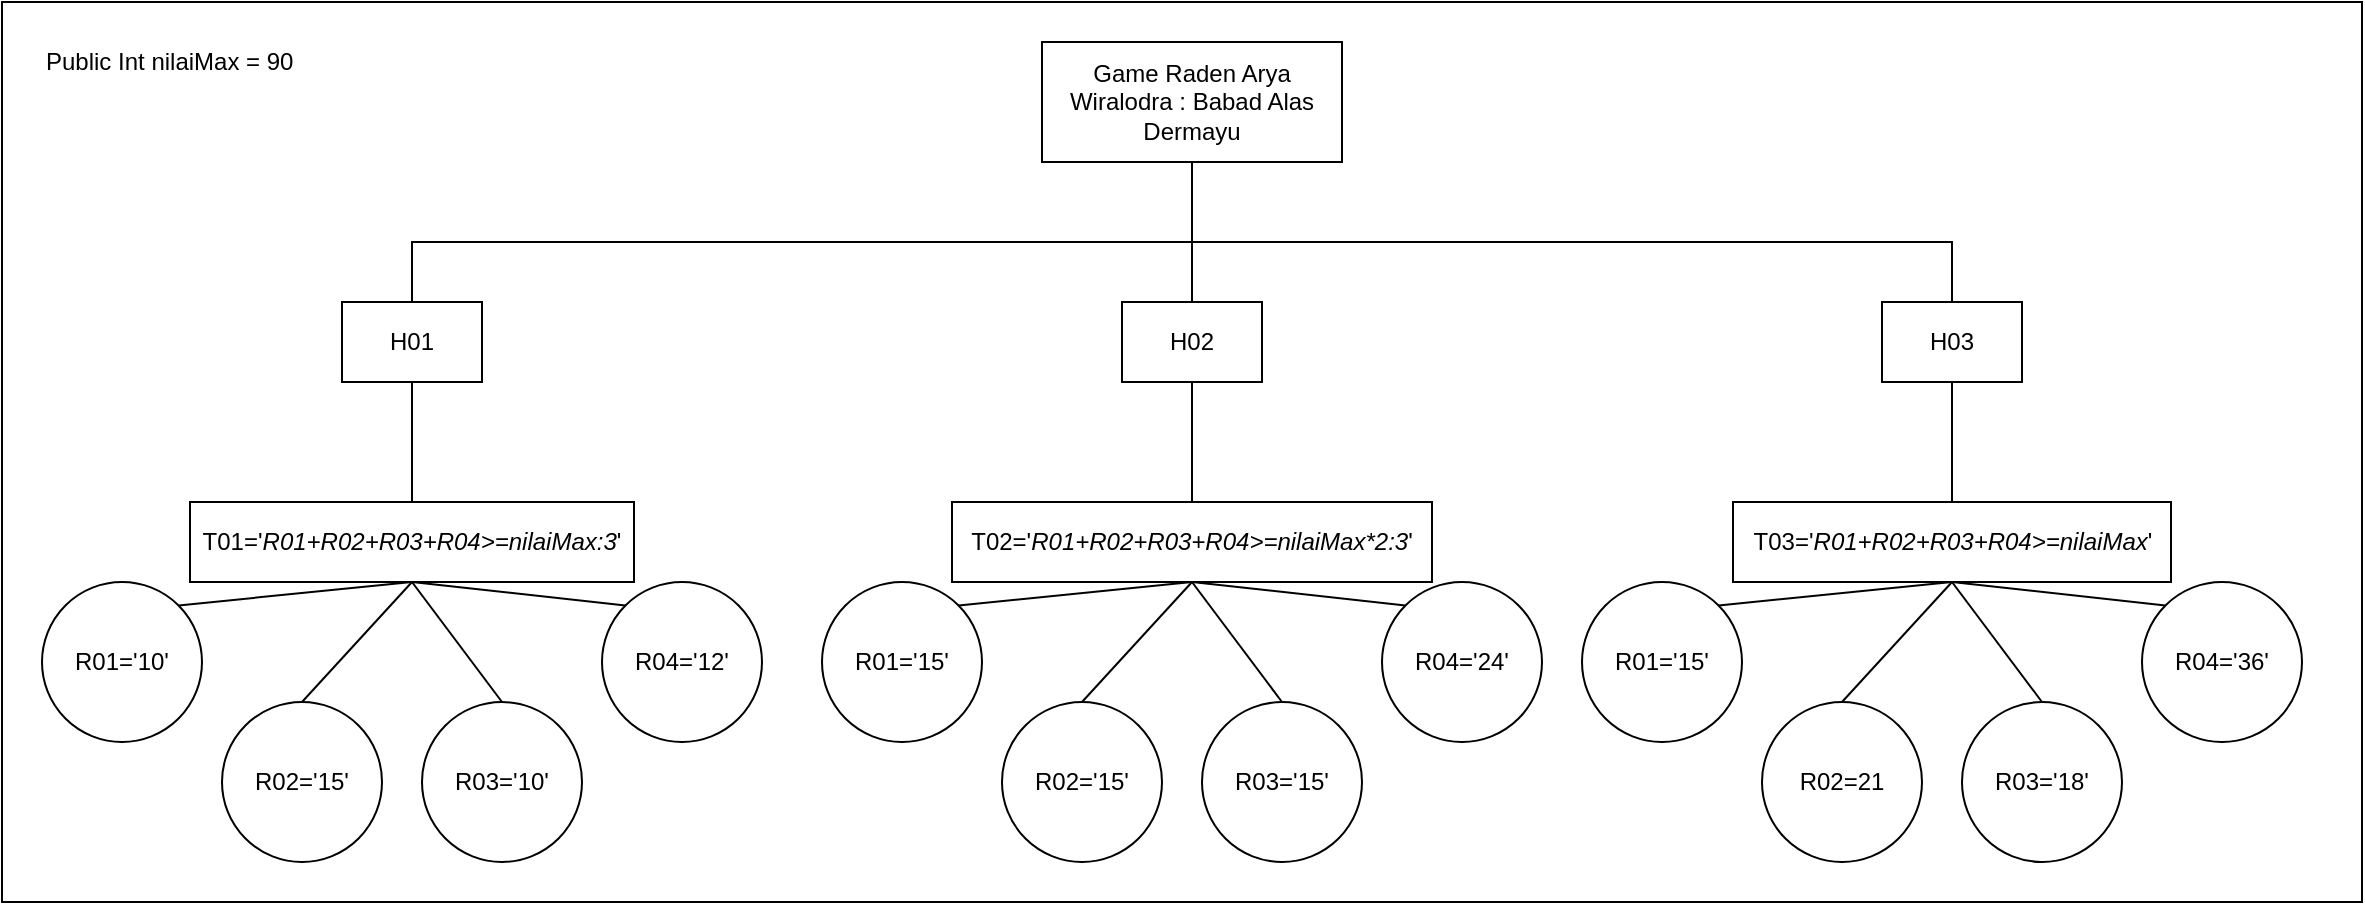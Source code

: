 <mxfile version="13.6.4" type="github">
  <diagram id="F6alMVENvAiCOfsNCA-D" name="Page-1">
    <mxGraphModel dx="2131" dy="604" grid="1" gridSize="10" guides="1" tooltips="1" connect="1" arrows="1" fold="1" page="1" pageScale="1" pageWidth="900" pageHeight="800" math="0" shadow="0">
      <root>
        <mxCell id="0" />
        <mxCell id="1" parent="0" />
        <mxCell id="dxGXI-1ypvfeSL7Pn-D6-101" value="" style="rounded=0;whiteSpace=wrap;html=1;" parent="1" vertex="1">
          <mxGeometry x="-440" y="70" width="1180" height="450" as="geometry" />
        </mxCell>
        <mxCell id="dxGXI-1ypvfeSL7Pn-D6-5" style="edgeStyle=orthogonalEdgeStyle;rounded=0;orthogonalLoop=1;jettySize=auto;html=1;entryX=0.5;entryY=0;entryDx=0;entryDy=0;endArrow=none;endFill=0;" parent="1" source="dxGXI-1ypvfeSL7Pn-D6-1" target="dxGXI-1ypvfeSL7Pn-D6-3" edge="1">
          <mxGeometry relative="1" as="geometry" />
        </mxCell>
        <mxCell id="dxGXI-1ypvfeSL7Pn-D6-6" style="edgeStyle=orthogonalEdgeStyle;rounded=0;orthogonalLoop=1;jettySize=auto;html=1;entryX=0.5;entryY=0;entryDx=0;entryDy=0;endArrow=none;endFill=0;" parent="1" source="dxGXI-1ypvfeSL7Pn-D6-1" target="dxGXI-1ypvfeSL7Pn-D6-2" edge="1">
          <mxGeometry relative="1" as="geometry">
            <Array as="points">
              <mxPoint x="155" y="190" />
              <mxPoint x="-235" y="190" />
            </Array>
          </mxGeometry>
        </mxCell>
        <mxCell id="dxGXI-1ypvfeSL7Pn-D6-7" style="edgeStyle=orthogonalEdgeStyle;rounded=0;orthogonalLoop=1;jettySize=auto;html=1;entryX=0.5;entryY=0;entryDx=0;entryDy=0;endArrow=none;endFill=0;" parent="1" source="dxGXI-1ypvfeSL7Pn-D6-1" target="dxGXI-1ypvfeSL7Pn-D6-4" edge="1">
          <mxGeometry relative="1" as="geometry">
            <Array as="points">
              <mxPoint x="155" y="190" />
              <mxPoint x="535" y="190" />
            </Array>
          </mxGeometry>
        </mxCell>
        <mxCell id="dxGXI-1ypvfeSL7Pn-D6-1" value="&lt;span lang=&quot;EN-US&quot;&gt;Game&lt;/span&gt;&lt;i&gt;&lt;span lang=&quot;EN-US&quot;&gt; &lt;/span&gt;&lt;/i&gt;&lt;span lang=&quot;EN-US&quot;&gt;Raden Arya Wiralodra : Babad Alas Dermayu&lt;/span&gt;" style="rounded=0;whiteSpace=wrap;html=1;" parent="1" vertex="1">
          <mxGeometry x="80" y="90" width="150" height="60" as="geometry" />
        </mxCell>
        <mxCell id="dxGXI-1ypvfeSL7Pn-D6-98" style="edgeStyle=orthogonalEdgeStyle;rounded=0;orthogonalLoop=1;jettySize=auto;html=1;entryX=0.5;entryY=0;entryDx=0;entryDy=0;endArrow=none;endFill=0;" parent="1" source="dxGXI-1ypvfeSL7Pn-D6-2" target="dxGXI-1ypvfeSL7Pn-D6-71" edge="1">
          <mxGeometry relative="1" as="geometry" />
        </mxCell>
        <mxCell id="dxGXI-1ypvfeSL7Pn-D6-2" value="H01" style="rounded=0;whiteSpace=wrap;html=1;" parent="1" vertex="1">
          <mxGeometry x="-270" y="220" width="70" height="40" as="geometry" />
        </mxCell>
        <mxCell id="dxGXI-1ypvfeSL7Pn-D6-99" style="edgeStyle=orthogonalEdgeStyle;rounded=0;orthogonalLoop=1;jettySize=auto;html=1;entryX=0.5;entryY=0;entryDx=0;entryDy=0;endArrow=none;endFill=0;" parent="1" source="dxGXI-1ypvfeSL7Pn-D6-3" target="dxGXI-1ypvfeSL7Pn-D6-80" edge="1">
          <mxGeometry relative="1" as="geometry" />
        </mxCell>
        <mxCell id="dxGXI-1ypvfeSL7Pn-D6-3" value="H02" style="rounded=0;whiteSpace=wrap;html=1;" parent="1" vertex="1">
          <mxGeometry x="120" y="220" width="70" height="40" as="geometry" />
        </mxCell>
        <mxCell id="dxGXI-1ypvfeSL7Pn-D6-100" style="edgeStyle=orthogonalEdgeStyle;rounded=0;orthogonalLoop=1;jettySize=auto;html=1;entryX=0.5;entryY=0;entryDx=0;entryDy=0;endArrow=none;endFill=0;" parent="1" source="dxGXI-1ypvfeSL7Pn-D6-4" target="dxGXI-1ypvfeSL7Pn-D6-89" edge="1">
          <mxGeometry relative="1" as="geometry" />
        </mxCell>
        <mxCell id="dxGXI-1ypvfeSL7Pn-D6-4" value="H03" style="rounded=0;whiteSpace=wrap;html=1;" parent="1" vertex="1">
          <mxGeometry x="500" y="220" width="70" height="40" as="geometry" />
        </mxCell>
        <mxCell id="dxGXI-1ypvfeSL7Pn-D6-71" value="T01=&#39;&lt;i&gt;&lt;span lang=&quot;EN-US&quot;&gt;R01+R02+R03+R04&amp;gt;=nilaiMax:3&lt;/span&gt;&lt;/i&gt;&#39;" style="rounded=0;whiteSpace=wrap;html=1;" parent="1" vertex="1">
          <mxGeometry x="-346" y="320" width="222" height="40" as="geometry" />
        </mxCell>
        <mxCell id="dxGXI-1ypvfeSL7Pn-D6-72" value="R02=&#39;15&#39;" style="ellipse;whiteSpace=wrap;html=1;aspect=fixed;" parent="1" vertex="1">
          <mxGeometry x="-330" y="420" width="80" height="80" as="geometry" />
        </mxCell>
        <mxCell id="dxGXI-1ypvfeSL7Pn-D6-73" value="&lt;div&gt;R03=&#39;10&#39;&lt;/div&gt;" style="ellipse;whiteSpace=wrap;html=1;aspect=fixed;" parent="1" vertex="1">
          <mxGeometry x="-230" y="420" width="80" height="80" as="geometry" />
        </mxCell>
        <mxCell id="dxGXI-1ypvfeSL7Pn-D6-74" value="R04=&#39;12&#39;" style="ellipse;whiteSpace=wrap;html=1;aspect=fixed;" parent="1" vertex="1">
          <mxGeometry x="-140" y="360" width="80" height="80" as="geometry" />
        </mxCell>
        <mxCell id="dxGXI-1ypvfeSL7Pn-D6-75" value="&lt;div&gt;R01=&#39;10&#39;&lt;/div&gt;" style="ellipse;whiteSpace=wrap;html=1;aspect=fixed;" parent="1" vertex="1">
          <mxGeometry x="-420" y="360" width="80" height="80" as="geometry" />
        </mxCell>
        <mxCell id="dxGXI-1ypvfeSL7Pn-D6-76" value="" style="endArrow=none;html=1;exitX=0.5;exitY=1;exitDx=0;exitDy=0;entryX=1;entryY=0;entryDx=0;entryDy=0;" parent="1" source="dxGXI-1ypvfeSL7Pn-D6-71" target="dxGXI-1ypvfeSL7Pn-D6-75" edge="1">
          <mxGeometry width="50" height="50" relative="1" as="geometry">
            <mxPoint x="80" y="430" as="sourcePoint" />
            <mxPoint x="130" y="380" as="targetPoint" />
          </mxGeometry>
        </mxCell>
        <mxCell id="dxGXI-1ypvfeSL7Pn-D6-77" value="" style="endArrow=none;html=1;exitX=0.5;exitY=1;exitDx=0;exitDy=0;entryX=0.5;entryY=0;entryDx=0;entryDy=0;" parent="1" target="dxGXI-1ypvfeSL7Pn-D6-72" edge="1">
          <mxGeometry width="50" height="50" relative="1" as="geometry">
            <mxPoint x="-235.0" y="360" as="sourcePoint" />
            <mxPoint x="-351.716" y="371.716" as="targetPoint" />
          </mxGeometry>
        </mxCell>
        <mxCell id="dxGXI-1ypvfeSL7Pn-D6-78" value="" style="endArrow=none;html=1;exitX=0.5;exitY=1;exitDx=0;exitDy=0;entryX=0.5;entryY=0;entryDx=0;entryDy=0;" parent="1" target="dxGXI-1ypvfeSL7Pn-D6-73" edge="1">
          <mxGeometry width="50" height="50" relative="1" as="geometry">
            <mxPoint x="-235.0" y="360" as="sourcePoint" />
            <mxPoint x="-290" y="420" as="targetPoint" />
          </mxGeometry>
        </mxCell>
        <mxCell id="dxGXI-1ypvfeSL7Pn-D6-79" value="" style="endArrow=none;html=1;exitX=0.5;exitY=1;exitDx=0;exitDy=0;entryX=0;entryY=0;entryDx=0;entryDy=0;" parent="1" target="dxGXI-1ypvfeSL7Pn-D6-74" edge="1">
          <mxGeometry width="50" height="50" relative="1" as="geometry">
            <mxPoint x="-235.0" y="360" as="sourcePoint" />
            <mxPoint x="-213.68" y="420" as="targetPoint" />
          </mxGeometry>
        </mxCell>
        <mxCell id="dxGXI-1ypvfeSL7Pn-D6-80" value="T02=&#39;&lt;i&gt;&lt;span lang=&quot;EN-US&quot;&gt;R01+R02+R03+R04&amp;gt;=&lt;/span&gt;&lt;/i&gt;&lt;i&gt;&lt;span lang=&quot;EN-US&quot;&gt;nilaiMax*2:3&lt;/span&gt;&lt;/i&gt;&#39;" style="rounded=0;whiteSpace=wrap;html=1;" parent="1" vertex="1">
          <mxGeometry x="35" y="320" width="240" height="40" as="geometry" />
        </mxCell>
        <mxCell id="dxGXI-1ypvfeSL7Pn-D6-81" value="R02=&#39;15&#39;" style="ellipse;whiteSpace=wrap;html=1;aspect=fixed;" parent="1" vertex="1">
          <mxGeometry x="60" y="420" width="80" height="80" as="geometry" />
        </mxCell>
        <mxCell id="dxGXI-1ypvfeSL7Pn-D6-82" value="&lt;div&gt;R03=&#39;15&#39;&lt;/div&gt;" style="ellipse;whiteSpace=wrap;html=1;aspect=fixed;" parent="1" vertex="1">
          <mxGeometry x="160" y="420" width="80" height="80" as="geometry" />
        </mxCell>
        <mxCell id="dxGXI-1ypvfeSL7Pn-D6-83" value="R04=&#39;24&#39;" style="ellipse;whiteSpace=wrap;html=1;aspect=fixed;" parent="1" vertex="1">
          <mxGeometry x="250" y="360" width="80" height="80" as="geometry" />
        </mxCell>
        <mxCell id="dxGXI-1ypvfeSL7Pn-D6-84" value="&lt;div&gt;R01=&#39;15&#39;&lt;/div&gt;" style="ellipse;whiteSpace=wrap;html=1;aspect=fixed;" parent="1" vertex="1">
          <mxGeometry x="-30" y="360" width="80" height="80" as="geometry" />
        </mxCell>
        <mxCell id="dxGXI-1ypvfeSL7Pn-D6-85" value="" style="endArrow=none;html=1;exitX=0.5;exitY=1;exitDx=0;exitDy=0;entryX=1;entryY=0;entryDx=0;entryDy=0;" parent="1" source="dxGXI-1ypvfeSL7Pn-D6-80" target="dxGXI-1ypvfeSL7Pn-D6-84" edge="1">
          <mxGeometry width="50" height="50" relative="1" as="geometry">
            <mxPoint x="470" y="430" as="sourcePoint" />
            <mxPoint x="520" y="380" as="targetPoint" />
          </mxGeometry>
        </mxCell>
        <mxCell id="dxGXI-1ypvfeSL7Pn-D6-86" value="" style="endArrow=none;html=1;exitX=0.5;exitY=1;exitDx=0;exitDy=0;entryX=0.5;entryY=0;entryDx=0;entryDy=0;" parent="1" target="dxGXI-1ypvfeSL7Pn-D6-81" edge="1">
          <mxGeometry width="50" height="50" relative="1" as="geometry">
            <mxPoint x="155.0" y="360" as="sourcePoint" />
            <mxPoint x="38.284" y="371.716" as="targetPoint" />
          </mxGeometry>
        </mxCell>
        <mxCell id="dxGXI-1ypvfeSL7Pn-D6-87" value="" style="endArrow=none;html=1;exitX=0.5;exitY=1;exitDx=0;exitDy=0;entryX=0.5;entryY=0;entryDx=0;entryDy=0;" parent="1" target="dxGXI-1ypvfeSL7Pn-D6-82" edge="1">
          <mxGeometry width="50" height="50" relative="1" as="geometry">
            <mxPoint x="155.0" y="360" as="sourcePoint" />
            <mxPoint x="100" y="420" as="targetPoint" />
          </mxGeometry>
        </mxCell>
        <mxCell id="dxGXI-1ypvfeSL7Pn-D6-88" value="" style="endArrow=none;html=1;exitX=0.5;exitY=1;exitDx=0;exitDy=0;entryX=0;entryY=0;entryDx=0;entryDy=0;" parent="1" target="dxGXI-1ypvfeSL7Pn-D6-83" edge="1">
          <mxGeometry width="50" height="50" relative="1" as="geometry">
            <mxPoint x="155.0" y="360" as="sourcePoint" />
            <mxPoint x="176.32" y="420" as="targetPoint" />
          </mxGeometry>
        </mxCell>
        <mxCell id="dxGXI-1ypvfeSL7Pn-D6-89" value="&lt;div&gt;T03=&#39;&lt;i&gt;&lt;span lang=&quot;EN-US&quot;&gt;R01+R02+R03+R04&amp;gt;=&lt;/span&gt;&lt;/i&gt;&lt;i&gt;&lt;span lang=&quot;EN-US&quot;&gt;nilaiMax&lt;/span&gt;&lt;/i&gt;&#39;&lt;/div&gt;" style="rounded=0;whiteSpace=wrap;html=1;" parent="1" vertex="1">
          <mxGeometry x="425.5" y="320" width="219" height="40" as="geometry" />
        </mxCell>
        <mxCell id="dxGXI-1ypvfeSL7Pn-D6-90" value="R02=21" style="ellipse;whiteSpace=wrap;html=1;aspect=fixed;" parent="1" vertex="1">
          <mxGeometry x="440" y="420" width="80" height="80" as="geometry" />
        </mxCell>
        <mxCell id="dxGXI-1ypvfeSL7Pn-D6-91" value="&lt;div&gt;R03=&#39;18&#39;&lt;/div&gt;" style="ellipse;whiteSpace=wrap;html=1;aspect=fixed;" parent="1" vertex="1">
          <mxGeometry x="540" y="420" width="80" height="80" as="geometry" />
        </mxCell>
        <mxCell id="dxGXI-1ypvfeSL7Pn-D6-92" value="R04=&#39;36&#39;" style="ellipse;whiteSpace=wrap;html=1;aspect=fixed;" parent="1" vertex="1">
          <mxGeometry x="630" y="360" width="80" height="80" as="geometry" />
        </mxCell>
        <mxCell id="dxGXI-1ypvfeSL7Pn-D6-93" value="&lt;div&gt;R01=&#39;15&#39;&lt;/div&gt;" style="ellipse;whiteSpace=wrap;html=1;aspect=fixed;" parent="1" vertex="1">
          <mxGeometry x="350" y="360" width="80" height="80" as="geometry" />
        </mxCell>
        <mxCell id="dxGXI-1ypvfeSL7Pn-D6-94" value="" style="endArrow=none;html=1;exitX=0.5;exitY=1;exitDx=0;exitDy=0;entryX=1;entryY=0;entryDx=0;entryDy=0;" parent="1" source="dxGXI-1ypvfeSL7Pn-D6-89" target="dxGXI-1ypvfeSL7Pn-D6-93" edge="1">
          <mxGeometry width="50" height="50" relative="1" as="geometry">
            <mxPoint x="850" y="430" as="sourcePoint" />
            <mxPoint x="900" y="380" as="targetPoint" />
          </mxGeometry>
        </mxCell>
        <mxCell id="dxGXI-1ypvfeSL7Pn-D6-95" value="" style="endArrow=none;html=1;exitX=0.5;exitY=1;exitDx=0;exitDy=0;entryX=0.5;entryY=0;entryDx=0;entryDy=0;" parent="1" target="dxGXI-1ypvfeSL7Pn-D6-90" edge="1">
          <mxGeometry width="50" height="50" relative="1" as="geometry">
            <mxPoint x="535" y="360" as="sourcePoint" />
            <mxPoint x="418.284" y="371.716" as="targetPoint" />
          </mxGeometry>
        </mxCell>
        <mxCell id="dxGXI-1ypvfeSL7Pn-D6-96" value="" style="endArrow=none;html=1;exitX=0.5;exitY=1;exitDx=0;exitDy=0;entryX=0.5;entryY=0;entryDx=0;entryDy=0;" parent="1" target="dxGXI-1ypvfeSL7Pn-D6-91" edge="1">
          <mxGeometry width="50" height="50" relative="1" as="geometry">
            <mxPoint x="535" y="360" as="sourcePoint" />
            <mxPoint x="480" y="420" as="targetPoint" />
          </mxGeometry>
        </mxCell>
        <mxCell id="dxGXI-1ypvfeSL7Pn-D6-97" value="" style="endArrow=none;html=1;exitX=0.5;exitY=1;exitDx=0;exitDy=0;entryX=0;entryY=0;entryDx=0;entryDy=0;" parent="1" target="dxGXI-1ypvfeSL7Pn-D6-92" edge="1">
          <mxGeometry width="50" height="50" relative="1" as="geometry">
            <mxPoint x="535" y="360" as="sourcePoint" />
            <mxPoint x="556.32" y="420" as="targetPoint" />
          </mxGeometry>
        </mxCell>
        <mxCell id="NC0tAdxItfSpQl9g0wGo-1" value="&lt;div align=&quot;left&quot;&gt;Public Int nilaiMax = 90&lt;br&gt;&lt;/div&gt;" style="text;html=1;strokeColor=none;fillColor=none;align=left;verticalAlign=middle;whiteSpace=wrap;rounded=0;" vertex="1" parent="1">
          <mxGeometry x="-420" y="90" width="150" height="20" as="geometry" />
        </mxCell>
      </root>
    </mxGraphModel>
  </diagram>
</mxfile>
